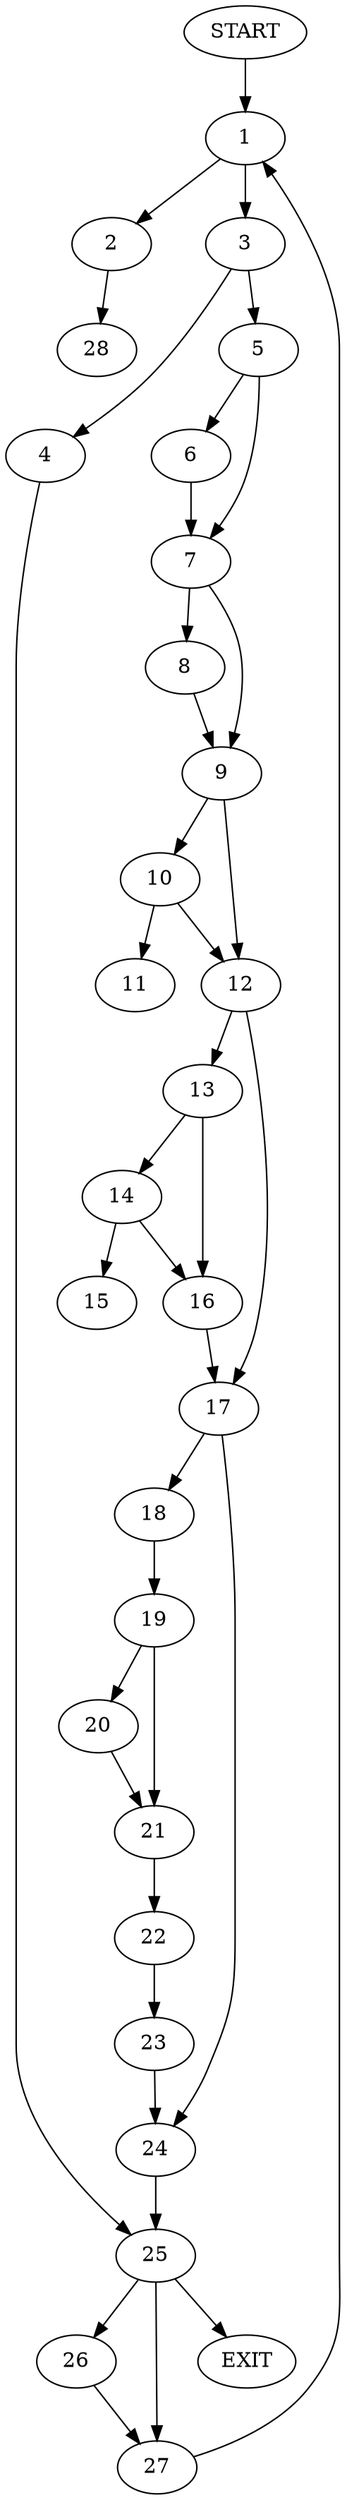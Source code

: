 digraph { 
0 [label="START"];
1;
2;
3;
4;
5;
6;
7;
8;
9;
10;
11;
12;
13;
14;
15;
16;
17;
18;
19;
20;
21;
22;
23;
24;
25;
26;
27;
28;
29[label="EXIT"];
0 -> 1;
1 -> 3;
1 -> 2;
2 -> 28;
3 -> 4;
3 -> 5;
4 -> 25;
5 -> 7;
5 -> 6;
6 -> 7;
7 -> 9;
7 -> 8;
8 -> 9;
9 -> 10;
9 -> 12;
10 -> 12;
10 -> 11;
12 -> 17;
12 -> 13;
13 -> 14;
13 -> 16;
14 -> 16;
14 -> 15;
16 -> 17;
17 -> 18;
17 -> 24;
18 -> 19;
19 -> 20;
19 -> 21;
20 -> 21;
21 -> 22;
22 -> 23;
23 -> 24;
24 -> 25;
25 -> 29;
25 -> 26;
25:s2 -> 27;
26 -> 27;
27 -> 1;
}